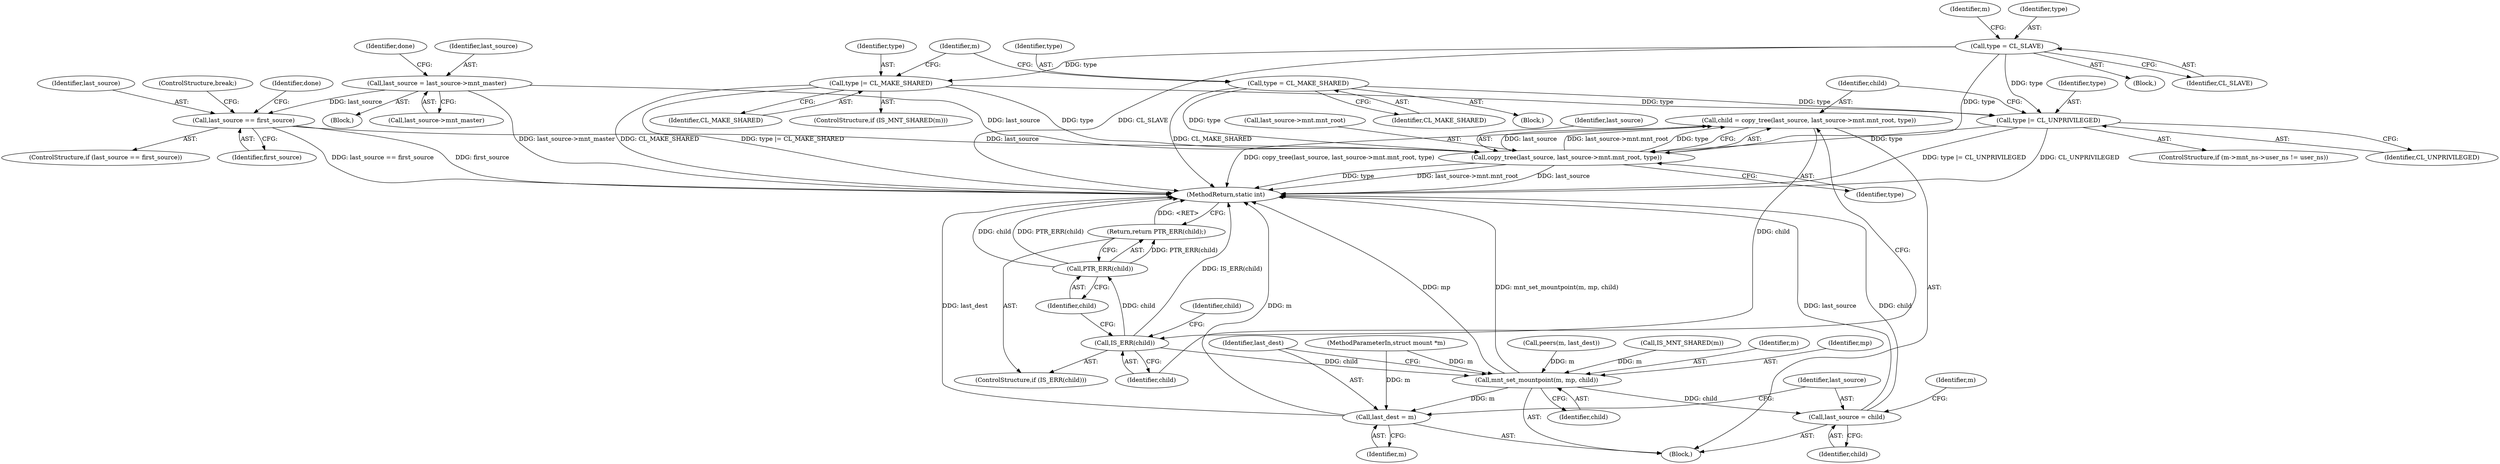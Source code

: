 digraph "0_linux_d29216842a85c7970c536108e093963f02714498_5@API" {
"1000215" [label="(Call,child = copy_tree(last_source, last_source->mnt.mnt_root, type))"];
"1000217" [label="(Call,copy_tree(last_source, last_source->mnt.mnt_root, type))"];
"1000188" [label="(Call,last_source = last_source->mnt_master)"];
"1000170" [label="(Call,last_source == first_source)"];
"1000132" [label="(Call,type = CL_MAKE_SHARED)"];
"1000212" [label="(Call,type |= CL_UNPRIVILEGED)"];
"1000195" [label="(Call,type = CL_SLAVE)"];
"1000201" [label="(Call,type |= CL_MAKE_SHARED)"];
"1000226" [label="(Call,IS_ERR(child))"];
"1000229" [label="(Call,PTR_ERR(child))"];
"1000228" [label="(Return,return PTR_ERR(child);)"];
"1000238" [label="(Call,mnt_set_mountpoint(m, mp, child))"];
"1000242" [label="(Call,last_dest = m)"];
"1000245" [label="(Call,last_source = child)"];
"1000240" [label="(Identifier,mp)"];
"1000105" [label="(MethodParameterIn,struct mount *m)"];
"1000189" [label="(Identifier,last_source)"];
"1000238" [label="(Call,mnt_set_mountpoint(m, mp, child))"];
"1000219" [label="(Call,last_source->mnt.mnt_root)"];
"1000171" [label="(Identifier,last_source)"];
"1000195" [label="(Call,type = CL_SLAVE)"];
"1000202" [label="(Identifier,type)"];
"1000216" [label="(Identifier,child)"];
"1000251" [label="(Identifier,m)"];
"1000131" [label="(Block,)"];
"1000136" [label="(Block,)"];
"1000198" [label="(ControlStructure,if (IS_MNT_SHARED(m)))"];
"1000200" [label="(Identifier,m)"];
"1000197" [label="(Identifier,CL_SLAVE)"];
"1000230" [label="(Identifier,child)"];
"1000169" [label="(ControlStructure,if (last_source == first_source))"];
"1000273" [label="(MethodReturn,static int)"];
"1000227" [label="(Identifier,child)"];
"1000128" [label="(Call,peers(m, last_dest))"];
"1000170" [label="(Call,last_source == first_source)"];
"1000228" [label="(Return,return PTR_ERR(child);)"];
"1000134" [label="(Identifier,CL_MAKE_SHARED)"];
"1000224" [label="(Identifier,type)"];
"1000133" [label="(Identifier,type)"];
"1000201" [label="(Call,type |= CL_MAKE_SHARED)"];
"1000204" [label="(ControlStructure,if (m->mnt_ns->user_ns != user_ns))"];
"1000212" [label="(Call,type |= CL_UNPRIVILEGED)"];
"1000208" [label="(Identifier,m)"];
"1000196" [label="(Identifier,type)"];
"1000218" [label="(Identifier,last_source)"];
"1000226" [label="(Call,IS_ERR(child))"];
"1000188" [label="(Call,last_source = last_source->mnt_master)"];
"1000194" [label="(Identifier,done)"];
"1000247" [label="(Identifier,child)"];
"1000214" [label="(Identifier,CL_UNPRIVILEGED)"];
"1000215" [label="(Call,child = copy_tree(last_source, last_source->mnt.mnt_root, type))"];
"1000234" [label="(Identifier,child)"];
"1000173" [label="(ControlStructure,break;)"];
"1000203" [label="(Identifier,CL_MAKE_SHARED)"];
"1000245" [label="(Call,last_source = child)"];
"1000246" [label="(Identifier,last_source)"];
"1000213" [label="(Identifier,type)"];
"1000162" [label="(Block,)"];
"1000244" [label="(Identifier,m)"];
"1000225" [label="(ControlStructure,if (IS_ERR(child)))"];
"1000190" [label="(Call,last_source->mnt_master)"];
"1000243" [label="(Identifier,last_dest)"];
"1000175" [label="(Identifier,done)"];
"1000242" [label="(Call,last_dest = m)"];
"1000241" [label="(Identifier,child)"];
"1000199" [label="(Call,IS_MNT_SHARED(m))"];
"1000229" [label="(Call,PTR_ERR(child))"];
"1000217" [label="(Call,copy_tree(last_source, last_source->mnt.mnt_root, type))"];
"1000106" [label="(Block,)"];
"1000172" [label="(Identifier,first_source)"];
"1000132" [label="(Call,type = CL_MAKE_SHARED)"];
"1000239" [label="(Identifier,m)"];
"1000215" -> "1000106"  [label="AST: "];
"1000215" -> "1000217"  [label="CFG: "];
"1000216" -> "1000215"  [label="AST: "];
"1000217" -> "1000215"  [label="AST: "];
"1000227" -> "1000215"  [label="CFG: "];
"1000215" -> "1000273"  [label="DDG: copy_tree(last_source, last_source->mnt.mnt_root, type)"];
"1000217" -> "1000215"  [label="DDG: last_source"];
"1000217" -> "1000215"  [label="DDG: last_source->mnt.mnt_root"];
"1000217" -> "1000215"  [label="DDG: type"];
"1000215" -> "1000226"  [label="DDG: child"];
"1000217" -> "1000224"  [label="CFG: "];
"1000218" -> "1000217"  [label="AST: "];
"1000219" -> "1000217"  [label="AST: "];
"1000224" -> "1000217"  [label="AST: "];
"1000217" -> "1000273"  [label="DDG: last_source->mnt.mnt_root"];
"1000217" -> "1000273"  [label="DDG: last_source"];
"1000217" -> "1000273"  [label="DDG: type"];
"1000188" -> "1000217"  [label="DDG: last_source"];
"1000170" -> "1000217"  [label="DDG: last_source"];
"1000132" -> "1000217"  [label="DDG: type"];
"1000212" -> "1000217"  [label="DDG: type"];
"1000195" -> "1000217"  [label="DDG: type"];
"1000201" -> "1000217"  [label="DDG: type"];
"1000188" -> "1000162"  [label="AST: "];
"1000188" -> "1000190"  [label="CFG: "];
"1000189" -> "1000188"  [label="AST: "];
"1000190" -> "1000188"  [label="AST: "];
"1000194" -> "1000188"  [label="CFG: "];
"1000188" -> "1000273"  [label="DDG: last_source->mnt_master"];
"1000188" -> "1000170"  [label="DDG: last_source"];
"1000170" -> "1000169"  [label="AST: "];
"1000170" -> "1000172"  [label="CFG: "];
"1000171" -> "1000170"  [label="AST: "];
"1000172" -> "1000170"  [label="AST: "];
"1000173" -> "1000170"  [label="CFG: "];
"1000175" -> "1000170"  [label="CFG: "];
"1000170" -> "1000273"  [label="DDG: first_source"];
"1000170" -> "1000273"  [label="DDG: last_source == first_source"];
"1000132" -> "1000131"  [label="AST: "];
"1000132" -> "1000134"  [label="CFG: "];
"1000133" -> "1000132"  [label="AST: "];
"1000134" -> "1000132"  [label="AST: "];
"1000208" -> "1000132"  [label="CFG: "];
"1000132" -> "1000273"  [label="DDG: CL_MAKE_SHARED"];
"1000132" -> "1000212"  [label="DDG: type"];
"1000212" -> "1000204"  [label="AST: "];
"1000212" -> "1000214"  [label="CFG: "];
"1000213" -> "1000212"  [label="AST: "];
"1000214" -> "1000212"  [label="AST: "];
"1000216" -> "1000212"  [label="CFG: "];
"1000212" -> "1000273"  [label="DDG: CL_UNPRIVILEGED"];
"1000212" -> "1000273"  [label="DDG: type |= CL_UNPRIVILEGED"];
"1000195" -> "1000212"  [label="DDG: type"];
"1000201" -> "1000212"  [label="DDG: type"];
"1000195" -> "1000136"  [label="AST: "];
"1000195" -> "1000197"  [label="CFG: "];
"1000196" -> "1000195"  [label="AST: "];
"1000197" -> "1000195"  [label="AST: "];
"1000200" -> "1000195"  [label="CFG: "];
"1000195" -> "1000273"  [label="DDG: CL_SLAVE"];
"1000195" -> "1000201"  [label="DDG: type"];
"1000201" -> "1000198"  [label="AST: "];
"1000201" -> "1000203"  [label="CFG: "];
"1000202" -> "1000201"  [label="AST: "];
"1000203" -> "1000201"  [label="AST: "];
"1000208" -> "1000201"  [label="CFG: "];
"1000201" -> "1000273"  [label="DDG: type |= CL_MAKE_SHARED"];
"1000201" -> "1000273"  [label="DDG: CL_MAKE_SHARED"];
"1000226" -> "1000225"  [label="AST: "];
"1000226" -> "1000227"  [label="CFG: "];
"1000227" -> "1000226"  [label="AST: "];
"1000230" -> "1000226"  [label="CFG: "];
"1000234" -> "1000226"  [label="CFG: "];
"1000226" -> "1000273"  [label="DDG: IS_ERR(child)"];
"1000226" -> "1000229"  [label="DDG: child"];
"1000226" -> "1000238"  [label="DDG: child"];
"1000229" -> "1000228"  [label="AST: "];
"1000229" -> "1000230"  [label="CFG: "];
"1000230" -> "1000229"  [label="AST: "];
"1000228" -> "1000229"  [label="CFG: "];
"1000229" -> "1000273"  [label="DDG: PTR_ERR(child)"];
"1000229" -> "1000273"  [label="DDG: child"];
"1000229" -> "1000228"  [label="DDG: PTR_ERR(child)"];
"1000228" -> "1000225"  [label="AST: "];
"1000273" -> "1000228"  [label="CFG: "];
"1000228" -> "1000273"  [label="DDG: <RET>"];
"1000238" -> "1000106"  [label="AST: "];
"1000238" -> "1000241"  [label="CFG: "];
"1000239" -> "1000238"  [label="AST: "];
"1000240" -> "1000238"  [label="AST: "];
"1000241" -> "1000238"  [label="AST: "];
"1000243" -> "1000238"  [label="CFG: "];
"1000238" -> "1000273"  [label="DDG: mp"];
"1000238" -> "1000273"  [label="DDG: mnt_set_mountpoint(m, mp, child)"];
"1000199" -> "1000238"  [label="DDG: m"];
"1000128" -> "1000238"  [label="DDG: m"];
"1000105" -> "1000238"  [label="DDG: m"];
"1000238" -> "1000242"  [label="DDG: m"];
"1000238" -> "1000245"  [label="DDG: child"];
"1000242" -> "1000106"  [label="AST: "];
"1000242" -> "1000244"  [label="CFG: "];
"1000243" -> "1000242"  [label="AST: "];
"1000244" -> "1000242"  [label="AST: "];
"1000246" -> "1000242"  [label="CFG: "];
"1000242" -> "1000273"  [label="DDG: m"];
"1000242" -> "1000273"  [label="DDG: last_dest"];
"1000105" -> "1000242"  [label="DDG: m"];
"1000245" -> "1000106"  [label="AST: "];
"1000245" -> "1000247"  [label="CFG: "];
"1000246" -> "1000245"  [label="AST: "];
"1000247" -> "1000245"  [label="AST: "];
"1000251" -> "1000245"  [label="CFG: "];
"1000245" -> "1000273"  [label="DDG: last_source"];
"1000245" -> "1000273"  [label="DDG: child"];
}
